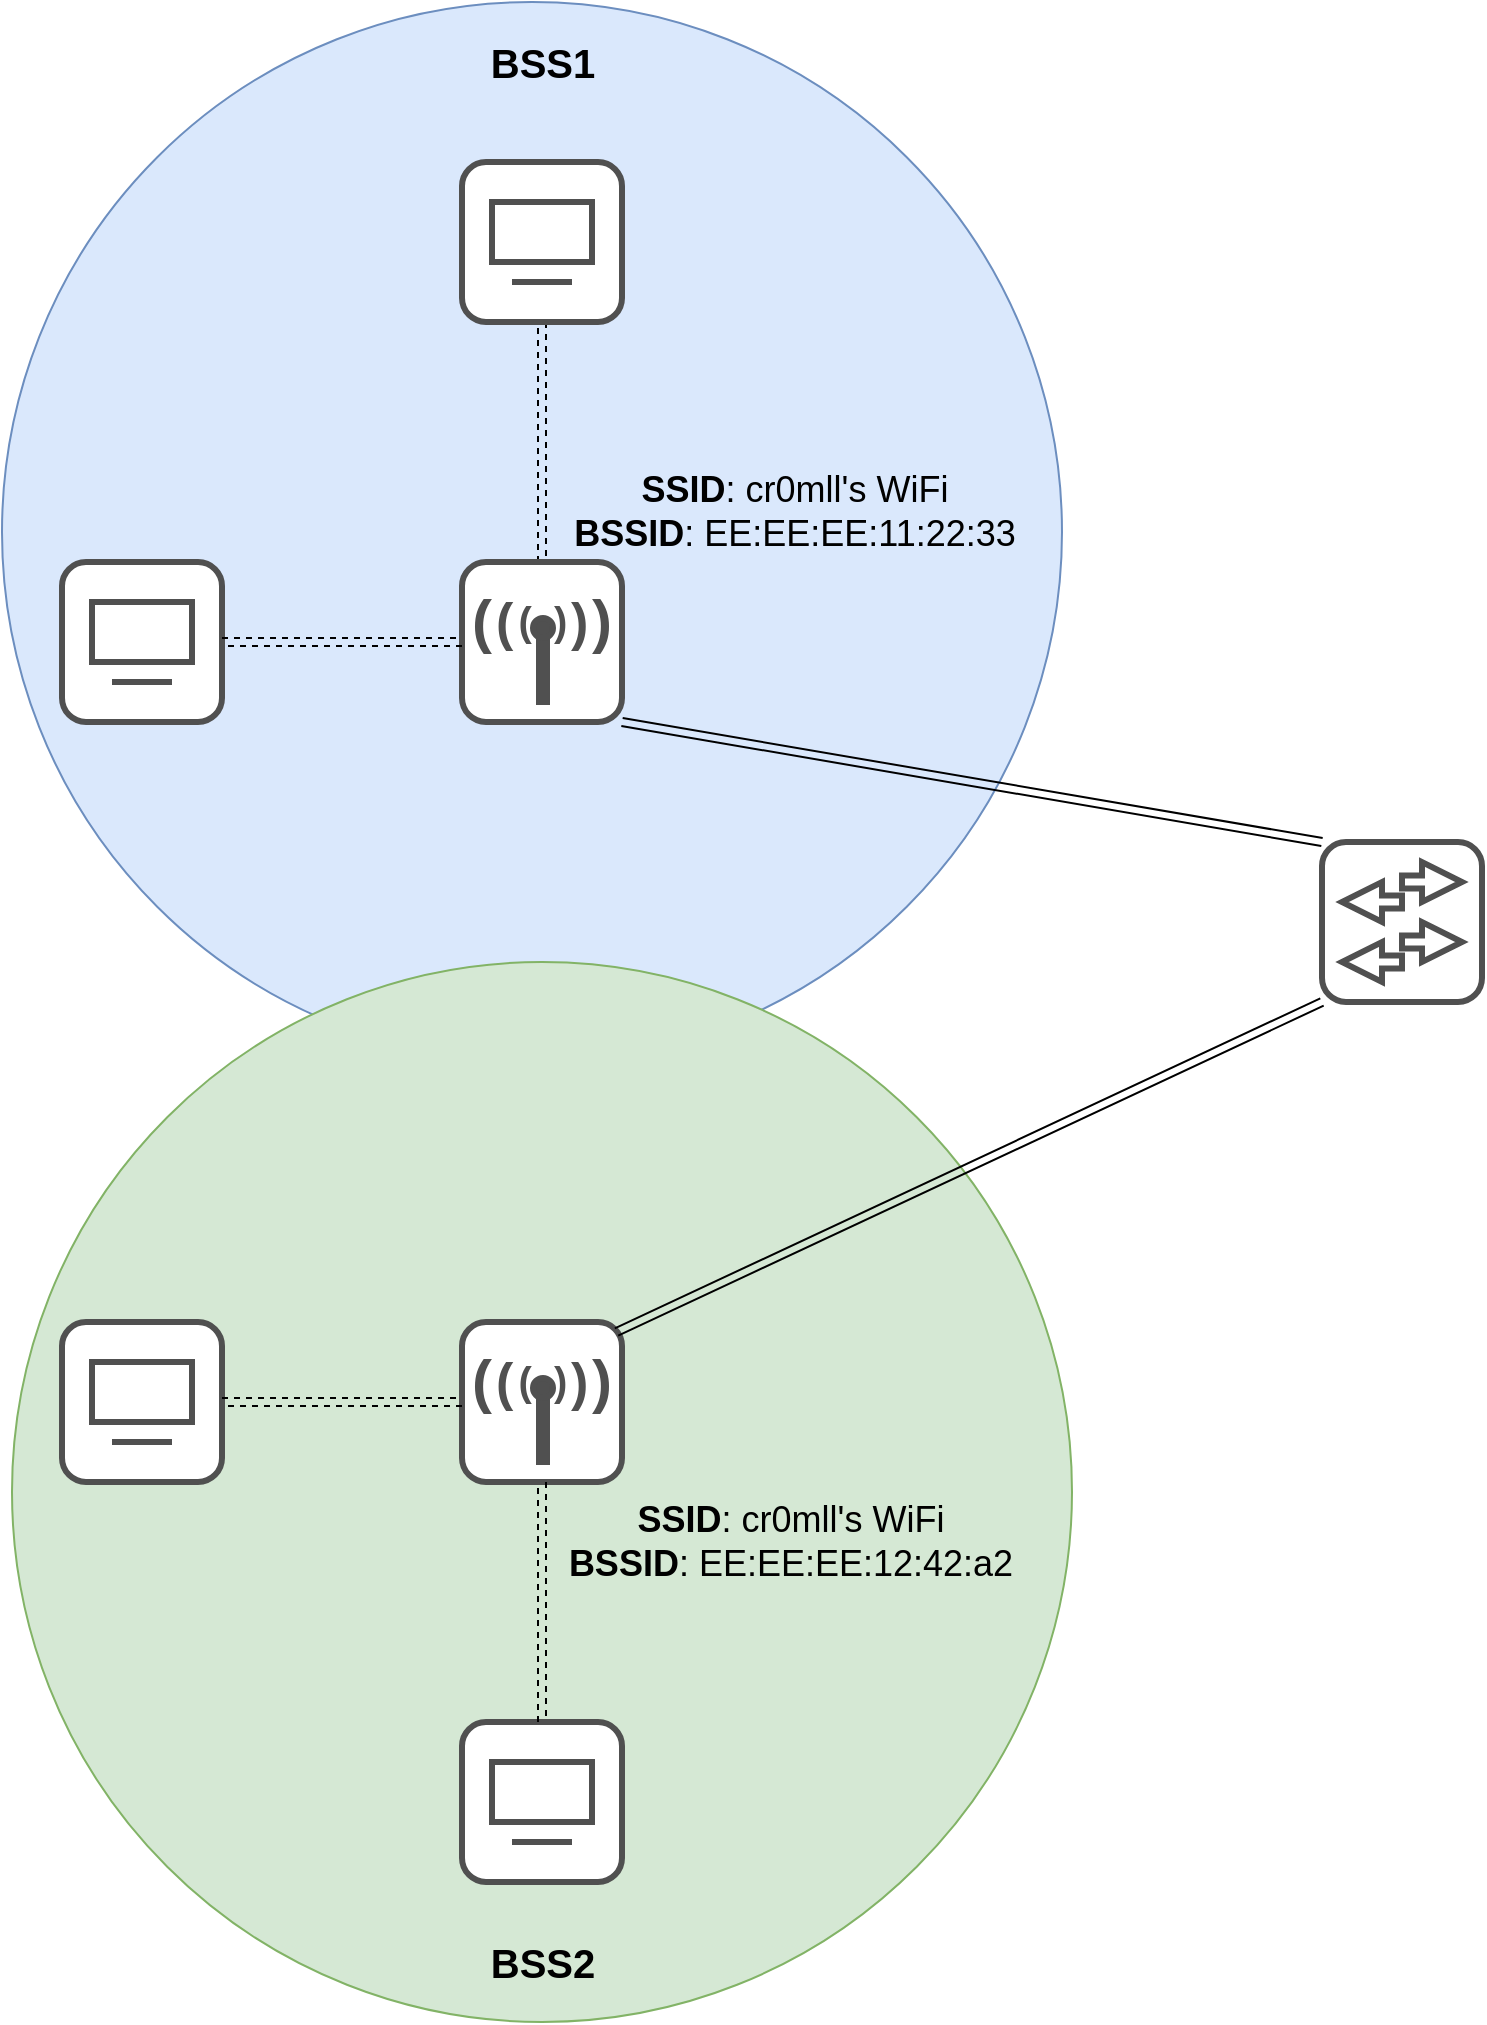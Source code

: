 <mxfile version="20.2.6" type="device"><diagram id="LrzZ6pvRsPryajh0Jkh1" name="Page-1"><mxGraphModel dx="2031" dy="1114" grid="1" gridSize="10" guides="1" tooltips="1" connect="1" arrows="1" fold="1" page="1" pageScale="1" pageWidth="850" pageHeight="1100" background="#ffffff" math="0" shadow="0"><root><mxCell id="0"/><mxCell id="1" parent="0"/><mxCell id="BhMezDQYcZx3xmuB2dnx-1" value="" style="ellipse;whiteSpace=wrap;html=1;aspect=fixed;fillColor=#dae8fc;strokeColor=#6c8ebf;" vertex="1" parent="1"><mxGeometry x="130" y="40" width="530" height="530" as="geometry"/></mxCell><mxCell id="BhMezDQYcZx3xmuB2dnx-2" value="" style="group" vertex="1" connectable="0" parent="1"><mxGeometry x="160" y="320" width="80" height="80" as="geometry"/></mxCell><mxCell id="BhMezDQYcZx3xmuB2dnx-3" value="" style="rounded=1;whiteSpace=wrap;html=1;strokeWidth=3;strokeColor=#505050;" vertex="1" parent="BhMezDQYcZx3xmuB2dnx-2"><mxGeometry width="80" height="80" as="geometry"/></mxCell><mxCell id="BhMezDQYcZx3xmuB2dnx-4" value="" style="rounded=0;whiteSpace=wrap;html=1;strokeColor=#505050;strokeWidth=3;" vertex="1" parent="BhMezDQYcZx3xmuB2dnx-2"><mxGeometry x="15" y="20" width="50" height="30" as="geometry"/></mxCell><mxCell id="BhMezDQYcZx3xmuB2dnx-5" value="" style="endArrow=none;html=1;rounded=0;strokeWidth=3;strokeColor=#505050;" edge="1" parent="BhMezDQYcZx3xmuB2dnx-2"><mxGeometry width="50" height="50" relative="1" as="geometry"><mxPoint x="25" y="60" as="sourcePoint"/><mxPoint x="55" y="60" as="targetPoint"/></mxGeometry></mxCell><mxCell id="BhMezDQYcZx3xmuB2dnx-6" style="edgeStyle=orthogonalEdgeStyle;rounded=0;orthogonalLoop=1;jettySize=auto;html=1;exitX=0.5;exitY=0;exitDx=0;exitDy=0;entryX=0.5;entryY=1;entryDx=0;entryDy=0;shape=link;dashed=1;" edge="1" parent="1" source="BhMezDQYcZx3xmuB2dnx-7" target="BhMezDQYcZx3xmuB2dnx-14"><mxGeometry relative="1" as="geometry"/></mxCell><mxCell id="BhMezDQYcZx3xmuB2dnx-54" style="edgeStyle=none;shape=link;rounded=0;orthogonalLoop=1;jettySize=auto;html=1;exitX=1;exitY=1;exitDx=0;exitDy=0;entryX=0;entryY=0;entryDx=0;entryDy=0;fontSize=20;" edge="1" parent="1" source="BhMezDQYcZx3xmuB2dnx-7" target="BhMezDQYcZx3xmuB2dnx-47"><mxGeometry relative="1" as="geometry"/></mxCell><mxCell id="BhMezDQYcZx3xmuB2dnx-7" value="" style="rounded=1;whiteSpace=wrap;html=1;strokeWidth=3;strokeColor=#505050;" vertex="1" parent="1"><mxGeometry x="360" y="320" width="80" height="80" as="geometry"/></mxCell><mxCell id="BhMezDQYcZx3xmuB2dnx-8" value="" style="rounded=0;whiteSpace=wrap;html=1;strokeColor=#505050;strokeWidth=3;fillColor=#505050;" vertex="1" parent="1"><mxGeometry x="398.5" y="360" width="4" height="30" as="geometry"/></mxCell><mxCell id="BhMezDQYcZx3xmuB2dnx-9" value="" style="ellipse;whiteSpace=wrap;html=1;aspect=fixed;strokeColor=#505050;strokeWidth=3;fillColor=#505050;" vertex="1" parent="1"><mxGeometry x="395.5" y="348" width="10" height="10" as="geometry"/></mxCell><mxCell id="BhMezDQYcZx3xmuB2dnx-10" value="&lt;font style=&quot;font-size: 20px;&quot; color=&quot;#505050&quot;&gt;(&amp;nbsp; )&lt;/font&gt;" style="text;html=1;align=center;verticalAlign=middle;resizable=0;points=[];autosize=1;strokeColor=none;fillColor=none;fontSize=18;fontStyle=1" vertex="1" parent="1"><mxGeometry x="375" y="330" width="50" height="40" as="geometry"/></mxCell><mxCell id="BhMezDQYcZx3xmuB2dnx-11" value="&lt;font style=&quot;font-size: 26px;&quot;&gt;&lt;b&gt;&lt;font style=&quot;font-size: 26px;&quot; color=&quot;#505050&quot;&gt;( &amp;nbsp;&amp;nbsp; )&lt;/font&gt;&lt;/b&gt;&lt;/font&gt;" style="text;whiteSpace=wrap;html=1;fontSize=20;fontColor=#505050;" vertex="1" parent="1"><mxGeometry x="375" y="328" width="60" height="50" as="geometry"/></mxCell><mxCell id="BhMezDQYcZx3xmuB2dnx-12" value="&lt;font style=&quot;font-size: 30px;&quot;&gt;&lt;b&gt;&lt;font style=&quot;font-size: 30px;&quot; color=&quot;#505050&quot;&gt;( &amp;nbsp; &amp;nbsp;&amp;nbsp; )&lt;/font&gt;&lt;/b&gt;&lt;/font&gt;" style="text;whiteSpace=wrap;html=1;fontSize=20;fontColor=#505050;" vertex="1" parent="1"><mxGeometry x="362.75" y="325" width="74.5" height="50" as="geometry"/></mxCell><mxCell id="BhMezDQYcZx3xmuB2dnx-13" value="" style="group" vertex="1" connectable="0" parent="1"><mxGeometry x="360" y="120" width="80" height="80" as="geometry"/></mxCell><mxCell id="BhMezDQYcZx3xmuB2dnx-14" value="" style="rounded=1;whiteSpace=wrap;html=1;strokeWidth=3;strokeColor=#505050;" vertex="1" parent="BhMezDQYcZx3xmuB2dnx-13"><mxGeometry width="80" height="80" as="geometry"/></mxCell><mxCell id="BhMezDQYcZx3xmuB2dnx-15" value="" style="rounded=0;whiteSpace=wrap;html=1;strokeColor=#505050;strokeWidth=3;" vertex="1" parent="BhMezDQYcZx3xmuB2dnx-13"><mxGeometry x="15" y="20" width="50" height="30" as="geometry"/></mxCell><mxCell id="BhMezDQYcZx3xmuB2dnx-16" value="" style="endArrow=none;html=1;rounded=0;strokeWidth=3;strokeColor=#505050;" edge="1" parent="BhMezDQYcZx3xmuB2dnx-13"><mxGeometry width="50" height="50" relative="1" as="geometry"><mxPoint x="25" y="60" as="sourcePoint"/><mxPoint x="55" y="60" as="targetPoint"/></mxGeometry></mxCell><mxCell id="BhMezDQYcZx3xmuB2dnx-17" style="edgeStyle=orthogonalEdgeStyle;shape=link;rounded=0;orthogonalLoop=1;jettySize=auto;html=1;exitX=1;exitY=0.5;exitDx=0;exitDy=0;entryX=0;entryY=0.5;entryDx=0;entryDy=0;dashed=1;" edge="1" parent="1" source="BhMezDQYcZx3xmuB2dnx-3" target="BhMezDQYcZx3xmuB2dnx-7"><mxGeometry relative="1" as="geometry"/></mxCell><mxCell id="BhMezDQYcZx3xmuB2dnx-23" value="&lt;div style=&quot;font-size: 18px;&quot;&gt;&lt;font style=&quot;font-size: 18px;&quot;&gt;&lt;b&gt;SSID&lt;/b&gt;: cr0mll's WiFi&lt;br&gt;&lt;/font&gt;&lt;/div&gt;&lt;div style=&quot;font-size: 18px;&quot;&gt;&lt;font style=&quot;font-size: 18px;&quot;&gt;&lt;b&gt;BSSID&lt;/b&gt;: EE:EE:EE:11:22:33&lt;br&gt;&lt;/font&gt;&lt;/div&gt;" style="text;html=1;align=center;verticalAlign=middle;resizable=0;points=[];autosize=1;strokeColor=none;fillColor=none;" vertex="1" parent="1"><mxGeometry x="405.5" y="265" width="240" height="60" as="geometry"/></mxCell><mxCell id="BhMezDQYcZx3xmuB2dnx-24" value="&lt;b&gt;&lt;font style=&quot;font-size: 20px;&quot;&gt;BSS1&lt;/font&gt;&lt;/b&gt;" style="text;html=1;align=center;verticalAlign=middle;resizable=0;points=[];autosize=1;strokeColor=none;fillColor=none;" vertex="1" parent="1"><mxGeometry x="360" y="50" width="80" height="40" as="geometry"/></mxCell><mxCell id="BhMezDQYcZx3xmuB2dnx-25" value="" style="ellipse;whiteSpace=wrap;html=1;aspect=fixed;fillColor=#d5e8d4;strokeColor=#82b366;" vertex="1" parent="1"><mxGeometry x="135" y="520" width="530" height="530" as="geometry"/></mxCell><mxCell id="BhMezDQYcZx3xmuB2dnx-26" value="" style="group" vertex="1" connectable="0" parent="1"><mxGeometry x="160" y="700" width="80" height="80" as="geometry"/></mxCell><mxCell id="BhMezDQYcZx3xmuB2dnx-27" value="" style="rounded=1;whiteSpace=wrap;html=1;strokeWidth=3;strokeColor=#505050;" vertex="1" parent="BhMezDQYcZx3xmuB2dnx-26"><mxGeometry width="80" height="80" as="geometry"/></mxCell><mxCell id="BhMezDQYcZx3xmuB2dnx-28" value="" style="rounded=0;whiteSpace=wrap;html=1;strokeColor=#505050;strokeWidth=3;" vertex="1" parent="BhMezDQYcZx3xmuB2dnx-26"><mxGeometry x="15" y="20" width="50" height="30" as="geometry"/></mxCell><mxCell id="BhMezDQYcZx3xmuB2dnx-29" value="" style="endArrow=none;html=1;rounded=0;strokeWidth=3;strokeColor=#505050;" edge="1" parent="BhMezDQYcZx3xmuB2dnx-26"><mxGeometry width="50" height="50" relative="1" as="geometry"><mxPoint x="25" y="60" as="sourcePoint"/><mxPoint x="55" y="60" as="targetPoint"/></mxGeometry></mxCell><mxCell id="BhMezDQYcZx3xmuB2dnx-31" value="" style="rounded=1;whiteSpace=wrap;html=1;strokeWidth=3;strokeColor=#505050;" vertex="1" parent="1"><mxGeometry x="360" y="700" width="80" height="80" as="geometry"/></mxCell><mxCell id="BhMezDQYcZx3xmuB2dnx-32" value="" style="rounded=0;whiteSpace=wrap;html=1;strokeColor=#505050;strokeWidth=3;fillColor=#505050;" vertex="1" parent="1"><mxGeometry x="398.5" y="740" width="4" height="30" as="geometry"/></mxCell><mxCell id="BhMezDQYcZx3xmuB2dnx-33" value="" style="ellipse;whiteSpace=wrap;html=1;aspect=fixed;strokeColor=#505050;strokeWidth=3;fillColor=#505050;" vertex="1" parent="1"><mxGeometry x="395.5" y="728" width="10" height="10" as="geometry"/></mxCell><mxCell id="BhMezDQYcZx3xmuB2dnx-34" value="&lt;font style=&quot;font-size: 20px;&quot; color=&quot;#505050&quot;&gt;(&amp;nbsp; )&lt;/font&gt;" style="text;html=1;align=center;verticalAlign=middle;resizable=0;points=[];autosize=1;strokeColor=none;fillColor=none;fontSize=18;fontStyle=1" vertex="1" parent="1"><mxGeometry x="375" y="710" width="50" height="40" as="geometry"/></mxCell><mxCell id="BhMezDQYcZx3xmuB2dnx-35" value="&lt;font style=&quot;font-size: 26px;&quot;&gt;&lt;b&gt;&lt;font style=&quot;font-size: 26px;&quot; color=&quot;#505050&quot;&gt;( &amp;nbsp;&amp;nbsp; )&lt;/font&gt;&lt;/b&gt;&lt;/font&gt;" style="text;whiteSpace=wrap;html=1;fontSize=20;fontColor=#505050;" vertex="1" parent="1"><mxGeometry x="375" y="708" width="60" height="50" as="geometry"/></mxCell><mxCell id="BhMezDQYcZx3xmuB2dnx-53" style="edgeStyle=none;shape=link;rounded=0;orthogonalLoop=1;jettySize=auto;html=1;exitX=1;exitY=0;exitDx=0;exitDy=0;entryX=0;entryY=1;entryDx=0;entryDy=0;fontSize=20;" edge="1" parent="1" source="BhMezDQYcZx3xmuB2dnx-36" target="BhMezDQYcZx3xmuB2dnx-47"><mxGeometry relative="1" as="geometry"/></mxCell><mxCell id="BhMezDQYcZx3xmuB2dnx-36" value="&lt;font style=&quot;font-size: 30px;&quot;&gt;&lt;b&gt;&lt;font style=&quot;font-size: 30px;&quot; color=&quot;#505050&quot;&gt;( &amp;nbsp; &amp;nbsp;&amp;nbsp; )&lt;/font&gt;&lt;/b&gt;&lt;/font&gt;" style="text;whiteSpace=wrap;html=1;fontSize=20;fontColor=#505050;" vertex="1" parent="1"><mxGeometry x="362.75" y="705" width="74.5" height="50" as="geometry"/></mxCell><mxCell id="BhMezDQYcZx3xmuB2dnx-37" value="" style="group" vertex="1" connectable="0" parent="1"><mxGeometry x="360" y="900" width="80" height="80" as="geometry"/></mxCell><mxCell id="BhMezDQYcZx3xmuB2dnx-38" value="" style="rounded=1;whiteSpace=wrap;html=1;strokeWidth=3;strokeColor=#505050;" vertex="1" parent="BhMezDQYcZx3xmuB2dnx-37"><mxGeometry width="80" height="80" as="geometry"/></mxCell><mxCell id="BhMezDQYcZx3xmuB2dnx-39" value="" style="rounded=0;whiteSpace=wrap;html=1;strokeColor=#505050;strokeWidth=3;" vertex="1" parent="BhMezDQYcZx3xmuB2dnx-37"><mxGeometry x="15" y="20" width="50" height="30" as="geometry"/></mxCell><mxCell id="BhMezDQYcZx3xmuB2dnx-40" value="" style="endArrow=none;html=1;rounded=0;strokeWidth=3;strokeColor=#505050;" edge="1" parent="BhMezDQYcZx3xmuB2dnx-37"><mxGeometry width="50" height="50" relative="1" as="geometry"><mxPoint x="25" y="60" as="sourcePoint"/><mxPoint x="55" y="60" as="targetPoint"/></mxGeometry></mxCell><mxCell id="BhMezDQYcZx3xmuB2dnx-41" style="edgeStyle=orthogonalEdgeStyle;shape=link;rounded=0;orthogonalLoop=1;jettySize=auto;html=1;exitX=1;exitY=0.5;exitDx=0;exitDy=0;entryX=0;entryY=0.5;entryDx=0;entryDy=0;dashed=1;" edge="1" parent="1" source="BhMezDQYcZx3xmuB2dnx-27" target="BhMezDQYcZx3xmuB2dnx-31"><mxGeometry relative="1" as="geometry"/></mxCell><mxCell id="BhMezDQYcZx3xmuB2dnx-42" value="&lt;div style=&quot;font-size: 18px;&quot;&gt;&lt;font style=&quot;font-size: 18px;&quot;&gt;&lt;b&gt;SSID&lt;/b&gt;: cr0mll's WiFi&lt;br&gt;&lt;/font&gt;&lt;/div&gt;&lt;div style=&quot;font-size: 18px;&quot;&gt;&lt;font style=&quot;font-size: 18px;&quot;&gt;&lt;b&gt;BSSID&lt;/b&gt;: EE:EE:EE:12:42:a2&lt;br&gt;&lt;/font&gt;&lt;/div&gt;" style="text;html=1;align=center;verticalAlign=middle;resizable=0;points=[];autosize=1;strokeColor=none;fillColor=none;" vertex="1" parent="1"><mxGeometry x="398.5" y="780" width="250" height="60" as="geometry"/></mxCell><mxCell id="BhMezDQYcZx3xmuB2dnx-43" value="&lt;b&gt;&lt;font style=&quot;font-size: 20px;&quot;&gt;BSS2&lt;/font&gt;&lt;/b&gt;" style="text;html=1;align=center;verticalAlign=middle;resizable=0;points=[];autosize=1;strokeColor=none;fillColor=none;" vertex="1" parent="1"><mxGeometry x="360" y="1000" width="80" height="40" as="geometry"/></mxCell><mxCell id="BhMezDQYcZx3xmuB2dnx-45" style="edgeStyle=orthogonalEdgeStyle;rounded=0;orthogonalLoop=1;jettySize=auto;html=1;exitX=0.5;exitY=0;exitDx=0;exitDy=0;entryX=0.5;entryY=1;entryDx=0;entryDy=0;fontSize=20;shape=link;dashed=1;" edge="1" parent="1" source="BhMezDQYcZx3xmuB2dnx-38" target="BhMezDQYcZx3xmuB2dnx-31"><mxGeometry relative="1" as="geometry"/></mxCell><mxCell id="BhMezDQYcZx3xmuB2dnx-46" value="" style="group" vertex="1" connectable="0" parent="1"><mxGeometry x="790" y="460" width="80" height="80" as="geometry"/></mxCell><mxCell id="BhMezDQYcZx3xmuB2dnx-47" value="" style="rounded=1;whiteSpace=wrap;html=1;strokeWidth=3;strokeColor=#505050;" vertex="1" parent="BhMezDQYcZx3xmuB2dnx-46"><mxGeometry width="80" height="80" as="geometry"/></mxCell><mxCell id="BhMezDQYcZx3xmuB2dnx-48" value="" style="html=1;shadow=0;dashed=0;align=center;verticalAlign=middle;shape=mxgraph.arrows2.arrow;dy=0.67;dx=20;notch=0;rounded=1;strokeColor=#505050;strokeWidth=3;" vertex="1" parent="BhMezDQYcZx3xmuB2dnx-46"><mxGeometry x="40" y="10" width="30" height="20" as="geometry"/></mxCell><mxCell id="BhMezDQYcZx3xmuB2dnx-49" value="" style="html=1;shadow=0;dashed=0;align=center;verticalAlign=middle;shape=mxgraph.arrows2.arrow;dy=0.67;dx=20;notch=0;rounded=1;strokeColor=#505050;strokeWidth=3;flipV=0;flipH=1;" vertex="1" parent="BhMezDQYcZx3xmuB2dnx-46"><mxGeometry x="10" y="20" width="30" height="20" as="geometry"/></mxCell><mxCell id="BhMezDQYcZx3xmuB2dnx-50" value="" style="html=1;shadow=0;dashed=0;align=center;verticalAlign=middle;shape=mxgraph.arrows2.arrow;dy=0.67;dx=20;notch=0;rounded=1;strokeColor=#505050;strokeWidth=3;" vertex="1" parent="BhMezDQYcZx3xmuB2dnx-46"><mxGeometry x="40" y="40" width="30" height="20" as="geometry"/></mxCell><mxCell id="BhMezDQYcZx3xmuB2dnx-51" value="" style="html=1;shadow=0;dashed=0;align=center;verticalAlign=middle;shape=mxgraph.arrows2.arrow;dy=0.67;dx=20;notch=0;rounded=1;strokeColor=#505050;strokeWidth=3;flipH=1;" vertex="1" parent="BhMezDQYcZx3xmuB2dnx-46"><mxGeometry x="10" y="50" width="30" height="20" as="geometry"/></mxCell></root></mxGraphModel></diagram></mxfile>